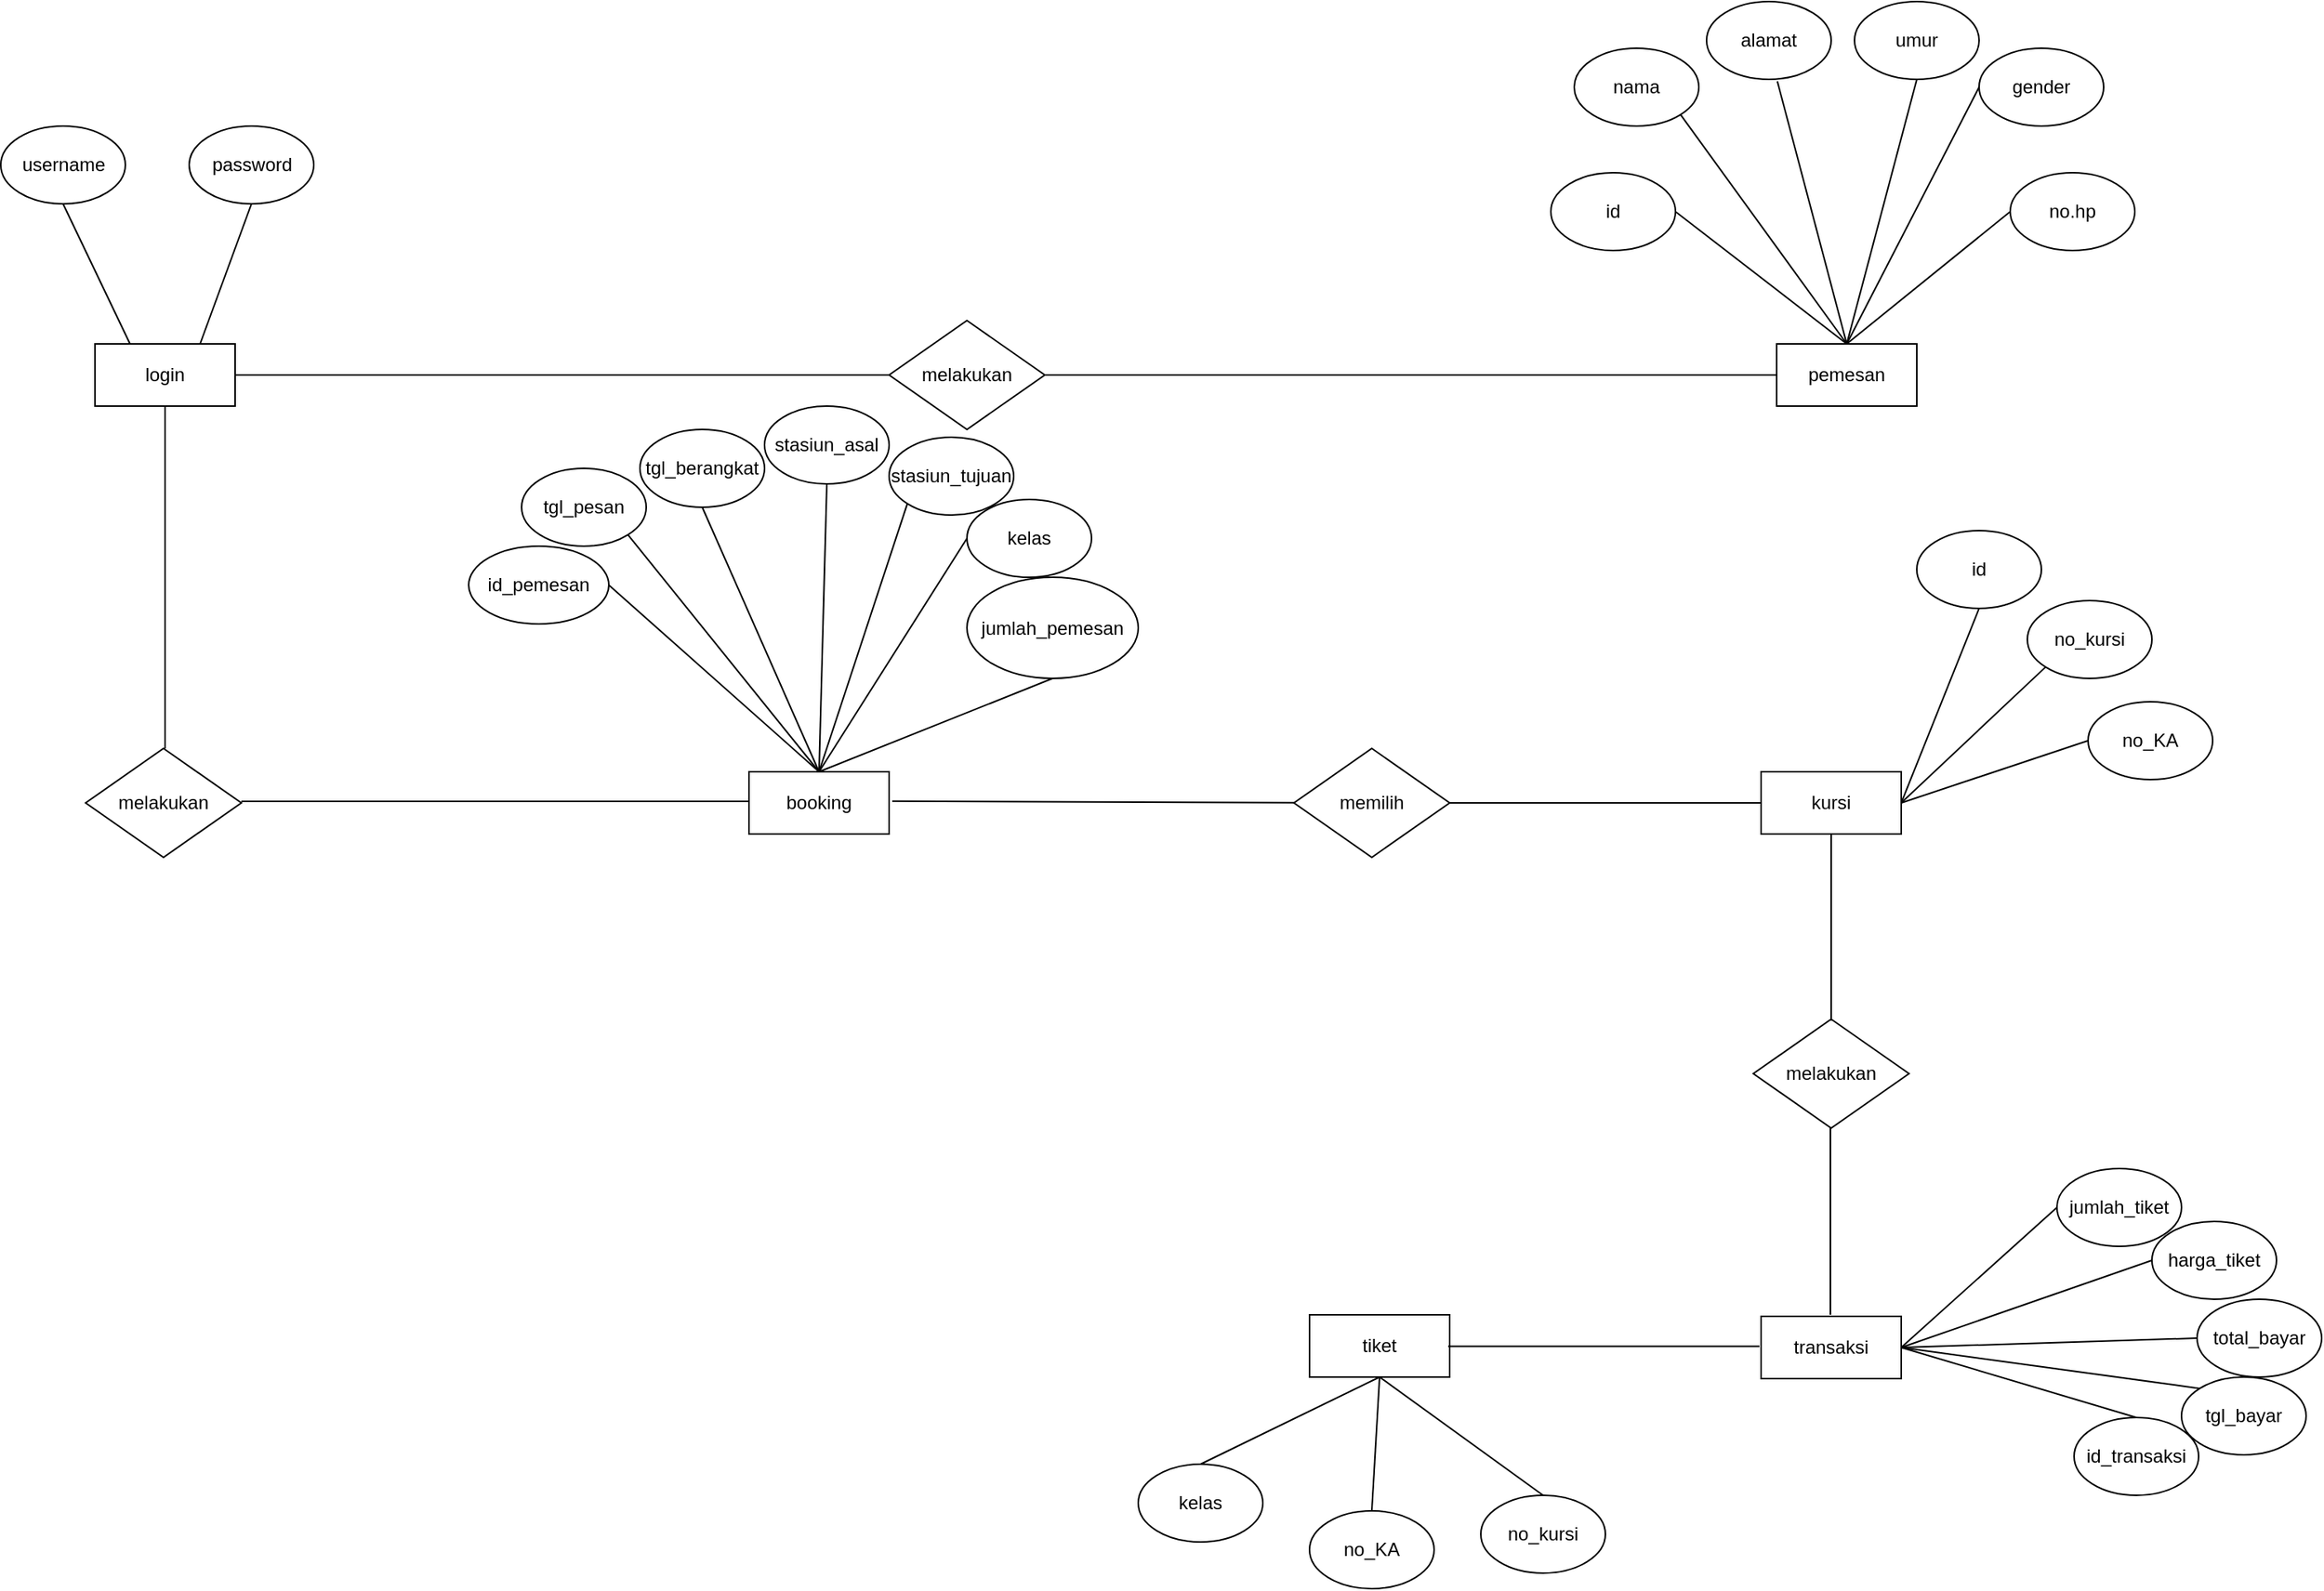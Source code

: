 <mxfile version="21.1.1" type="google">
  <diagram name="Halaman-1" id="1I9DzPs63mqibU9kQuDd">
    <mxGraphModel grid="1" page="1" gridSize="10" guides="1" tooltips="1" connect="1" arrows="1" fold="1" pageScale="1" pageWidth="827" pageHeight="1169" math="0" shadow="0">
      <root>
        <mxCell id="0" />
        <mxCell id="1" parent="0" />
        <mxCell id="Tr5FKcYtNz_7iJAA4sIO-1" value="login" style="rounded=0;whiteSpace=wrap;html=1;" vertex="1" parent="1">
          <mxGeometry x="100" y="220" width="90" height="40" as="geometry" />
        </mxCell>
        <mxCell id="Tr5FKcYtNz_7iJAA4sIO-2" value="tiket" style="rounded=0;whiteSpace=wrap;html=1;" vertex="1" parent="1">
          <mxGeometry x="880" y="844" width="90" height="40" as="geometry" />
        </mxCell>
        <mxCell id="Tr5FKcYtNz_7iJAA4sIO-3" value="booking" style="rounded=0;whiteSpace=wrap;html=1;" vertex="1" parent="1">
          <mxGeometry x="520" y="495" width="90" height="40" as="geometry" />
        </mxCell>
        <mxCell id="Tr5FKcYtNz_7iJAA4sIO-4" value="pemesan" style="rounded=0;whiteSpace=wrap;html=1;" vertex="1" parent="1">
          <mxGeometry x="1180" y="220" width="90" height="40" as="geometry" />
        </mxCell>
        <mxCell id="Tr5FKcYtNz_7iJAA4sIO-5" value="username" style="ellipse;whiteSpace=wrap;html=1;" vertex="1" parent="1">
          <mxGeometry x="39.5" y="80" width="80" height="50" as="geometry" />
        </mxCell>
        <mxCell id="Tr5FKcYtNz_7iJAA4sIO-6" value="password" style="ellipse;whiteSpace=wrap;html=1;" vertex="1" parent="1">
          <mxGeometry x="160.5" y="80" width="80" height="50" as="geometry" />
        </mxCell>
        <mxCell id="Tr5FKcYtNz_7iJAA4sIO-7" value="" style="endArrow=none;html=1;rounded=0;exitX=0.75;exitY=0;exitDx=0;exitDy=0;entryX=0.5;entryY=1;entryDx=0;entryDy=0;" edge="1" parent="1" source="Tr5FKcYtNz_7iJAA4sIO-1" target="Tr5FKcYtNz_7iJAA4sIO-6">
          <mxGeometry width="50" height="50" relative="1" as="geometry">
            <mxPoint x="150.5" y="181" as="sourcePoint" />
            <mxPoint x="195.5" y="131" as="targetPoint" />
          </mxGeometry>
        </mxCell>
        <mxCell id="Tr5FKcYtNz_7iJAA4sIO-8" value="" style="endArrow=none;html=1;rounded=0;entryX=0.25;entryY=0;entryDx=0;entryDy=0;exitX=0.5;exitY=1;exitDx=0;exitDy=0;" edge="1" parent="1" source="Tr5FKcYtNz_7iJAA4sIO-5" target="Tr5FKcYtNz_7iJAA4sIO-1">
          <mxGeometry width="50" height="50" relative="1" as="geometry">
            <mxPoint x="75.5" y="130" as="sourcePoint" />
            <mxPoint x="210.5" y="141" as="targetPoint" />
          </mxGeometry>
        </mxCell>
        <mxCell id="Tr5FKcYtNz_7iJAA4sIO-9" value="melakukan" style="rhombus;whiteSpace=wrap;html=1;" vertex="1" parent="1">
          <mxGeometry x="610" y="205" width="100" height="70" as="geometry" />
        </mxCell>
        <mxCell id="Tr5FKcYtNz_7iJAA4sIO-11" value="alamat" style="ellipse;whiteSpace=wrap;html=1;" vertex="1" parent="1">
          <mxGeometry x="1135" width="80" height="50" as="geometry" />
        </mxCell>
        <mxCell id="Tr5FKcYtNz_7iJAA4sIO-12" value="umur" style="ellipse;whiteSpace=wrap;html=1;" vertex="1" parent="1">
          <mxGeometry x="1230" width="80" height="50" as="geometry" />
        </mxCell>
        <mxCell id="Tr5FKcYtNz_7iJAA4sIO-13" value="no.hp" style="ellipse;whiteSpace=wrap;html=1;" vertex="1" parent="1">
          <mxGeometry x="1330" y="110" width="80" height="50" as="geometry" />
        </mxCell>
        <mxCell id="Tr5FKcYtNz_7iJAA4sIO-14" value="gender" style="ellipse;whiteSpace=wrap;html=1;" vertex="1" parent="1">
          <mxGeometry x="1310" y="30" width="80" height="50" as="geometry" />
        </mxCell>
        <mxCell id="Tr5FKcYtNz_7iJAA4sIO-16" value="nama" style="ellipse;whiteSpace=wrap;html=1;" vertex="1" parent="1">
          <mxGeometry x="1050" y="30" width="80" height="50" as="geometry" />
        </mxCell>
        <mxCell id="Tr5FKcYtNz_7iJAA4sIO-17" value="id" style="ellipse;whiteSpace=wrap;html=1;" vertex="1" parent="1">
          <mxGeometry x="1035" y="110" width="80" height="50" as="geometry" />
        </mxCell>
        <mxCell id="Tr5FKcYtNz_7iJAA4sIO-18" value="melakukan" style="rhombus;whiteSpace=wrap;html=1;" vertex="1" parent="1">
          <mxGeometry x="94" y="480" width="100" height="70" as="geometry" />
        </mxCell>
        <mxCell id="Tr5FKcYtNz_7iJAA4sIO-19" value="id_pemesan" style="ellipse;whiteSpace=wrap;html=1;" vertex="1" parent="1">
          <mxGeometry x="340" y="350" width="90" height="50" as="geometry" />
        </mxCell>
        <mxCell id="Tr5FKcYtNz_7iJAA4sIO-21" value="tgl_pesan" style="ellipse;whiteSpace=wrap;html=1;" vertex="1" parent="1">
          <mxGeometry x="374" y="300" width="80" height="50" as="geometry" />
        </mxCell>
        <mxCell id="Tr5FKcYtNz_7iJAA4sIO-22" value="tgl_berangkat" style="ellipse;whiteSpace=wrap;html=1;" vertex="1" parent="1">
          <mxGeometry x="450" y="275" width="80" height="50" as="geometry" />
        </mxCell>
        <mxCell id="Tr5FKcYtNz_7iJAA4sIO-24" value="jumlah_pemesan" style="ellipse;whiteSpace=wrap;html=1;" vertex="1" parent="1">
          <mxGeometry x="660" y="370" width="110" height="65" as="geometry" />
        </mxCell>
        <mxCell id="Tr5FKcYtNz_7iJAA4sIO-26" value="transaksi" style="rounded=0;whiteSpace=wrap;html=1;" vertex="1" parent="1">
          <mxGeometry x="1170" y="845" width="90" height="40" as="geometry" />
        </mxCell>
        <mxCell id="Tr5FKcYtNz_7iJAA4sIO-28" value="harga_tiket" style="ellipse;whiteSpace=wrap;html=1;" vertex="1" parent="1">
          <mxGeometry x="1421" y="784" width="80" height="50" as="geometry" />
        </mxCell>
        <mxCell id="Tr5FKcYtNz_7iJAA4sIO-29" value="total_bayar" style="ellipse;whiteSpace=wrap;html=1;" vertex="1" parent="1">
          <mxGeometry x="1450" y="834" width="80" height="50" as="geometry" />
        </mxCell>
        <mxCell id="Tr5FKcYtNz_7iJAA4sIO-30" value="jumlah_tiket" style="ellipse;whiteSpace=wrap;html=1;" vertex="1" parent="1">
          <mxGeometry x="1360" y="750" width="80" height="50" as="geometry" />
        </mxCell>
        <mxCell id="Tr5FKcYtNz_7iJAA4sIO-31" value="tgl_bayar" style="ellipse;whiteSpace=wrap;html=1;" vertex="1" parent="1">
          <mxGeometry x="1440" y="884" width="80" height="50" as="geometry" />
        </mxCell>
        <mxCell id="Tr5FKcYtNz_7iJAA4sIO-32" value="id_transaksi" style="ellipse;whiteSpace=wrap;html=1;" vertex="1" parent="1">
          <mxGeometry x="1371" y="910" width="80" height="50" as="geometry" />
        </mxCell>
        <mxCell id="Tr5FKcYtNz_7iJAA4sIO-33" value="no_kursi" style="ellipse;whiteSpace=wrap;html=1;" vertex="1" parent="1">
          <mxGeometry x="990" y="960" width="80" height="50" as="geometry" />
        </mxCell>
        <mxCell id="d6R3FZylzmrkCEk-DZNR-2" value="stasiun_asal" style="ellipse;whiteSpace=wrap;html=1;" vertex="1" parent="1">
          <mxGeometry x="530" y="260" width="80" height="50" as="geometry" />
        </mxCell>
        <mxCell id="d6R3FZylzmrkCEk-DZNR-3" value="stasiun_tujuan" style="ellipse;whiteSpace=wrap;html=1;" vertex="1" parent="1">
          <mxGeometry x="610" y="280" width="80" height="50" as="geometry" />
        </mxCell>
        <mxCell id="d6R3FZylzmrkCEk-DZNR-4" value="kursi" style="rounded=0;whiteSpace=wrap;html=1;" vertex="1" parent="1">
          <mxGeometry x="1170" y="495" width="90" height="40" as="geometry" />
        </mxCell>
        <mxCell id="d6R3FZylzmrkCEk-DZNR-5" value="no_kursi" style="ellipse;whiteSpace=wrap;html=1;" vertex="1" parent="1">
          <mxGeometry x="1341" y="385" width="80" height="50" as="geometry" />
        </mxCell>
        <mxCell id="d6R3FZylzmrkCEk-DZNR-6" value="no_KA" style="ellipse;whiteSpace=wrap;html=1;" vertex="1" parent="1">
          <mxGeometry x="1380" y="450" width="80" height="50" as="geometry" />
        </mxCell>
        <mxCell id="d6R3FZylzmrkCEk-DZNR-7" value="id" style="ellipse;whiteSpace=wrap;html=1;" vertex="1" parent="1">
          <mxGeometry x="1270" y="340" width="80" height="50" as="geometry" />
        </mxCell>
        <mxCell id="d6R3FZylzmrkCEk-DZNR-8" value="melakukan" style="rhombus;whiteSpace=wrap;html=1;" vertex="1" parent="1">
          <mxGeometry x="1165" y="654" width="100" height="70" as="geometry" />
        </mxCell>
        <mxCell id="d6R3FZylzmrkCEk-DZNR-9" value="kelas" style="ellipse;whiteSpace=wrap;html=1;" vertex="1" parent="1">
          <mxGeometry x="660" y="320" width="80" height="50" as="geometry" />
        </mxCell>
        <mxCell id="d6R3FZylzmrkCEk-DZNR-11" value="kelas" style="ellipse;whiteSpace=wrap;html=1;" vertex="1" parent="1">
          <mxGeometry x="770" y="940" width="80" height="50" as="geometry" />
        </mxCell>
        <mxCell id="d6R3FZylzmrkCEk-DZNR-12" value="no_KA" style="ellipse;whiteSpace=wrap;html=1;" vertex="1" parent="1">
          <mxGeometry x="880" y="970" width="80" height="50" as="geometry" />
        </mxCell>
        <mxCell id="d6R3FZylzmrkCEk-DZNR-13" value="" style="endArrow=none;html=1;rounded=0;entryX=0;entryY=0.5;entryDx=0;entryDy=0;exitX=0.5;exitY=0;exitDx=0;exitDy=0;" edge="1" parent="1" source="Tr5FKcYtNz_7iJAA4sIO-4" target="Tr5FKcYtNz_7iJAA4sIO-13">
          <mxGeometry width="50" height="50" relative="1" as="geometry">
            <mxPoint x="950" y="280" as="sourcePoint" />
            <mxPoint x="1250" y="120" as="targetPoint" />
          </mxGeometry>
        </mxCell>
        <mxCell id="d6R3FZylzmrkCEk-DZNR-14" value="" style="endArrow=none;html=1;rounded=0;entryX=0;entryY=0.5;entryDx=0;entryDy=0;exitX=0.5;exitY=0;exitDx=0;exitDy=0;" edge="1" parent="1" source="Tr5FKcYtNz_7iJAA4sIO-4" target="Tr5FKcYtNz_7iJAA4sIO-14">
          <mxGeometry width="50" height="50" relative="1" as="geometry">
            <mxPoint x="1220" y="210" as="sourcePoint" />
            <mxPoint x="1340" y="145" as="targetPoint" />
          </mxGeometry>
        </mxCell>
        <mxCell id="d6R3FZylzmrkCEk-DZNR-15" value="" style="endArrow=none;html=1;rounded=0;entryX=0.5;entryY=1;entryDx=0;entryDy=0;exitX=0.5;exitY=0;exitDx=0;exitDy=0;" edge="1" parent="1" source="Tr5FKcYtNz_7iJAA4sIO-4" target="Tr5FKcYtNz_7iJAA4sIO-12">
          <mxGeometry width="50" height="50" relative="1" as="geometry">
            <mxPoint x="1225" y="220" as="sourcePoint" />
            <mxPoint x="1320" y="65" as="targetPoint" />
          </mxGeometry>
        </mxCell>
        <mxCell id="d6R3FZylzmrkCEk-DZNR-16" value="" style="endArrow=none;html=1;rounded=0;entryX=0.568;entryY=1.025;entryDx=0;entryDy=0;exitX=0.5;exitY=0;exitDx=0;exitDy=0;entryPerimeter=0;" edge="1" parent="1" source="Tr5FKcYtNz_7iJAA4sIO-4" target="Tr5FKcYtNz_7iJAA4sIO-11">
          <mxGeometry width="50" height="50" relative="1" as="geometry">
            <mxPoint x="1225" y="220" as="sourcePoint" />
            <mxPoint x="1280" y="60" as="targetPoint" />
          </mxGeometry>
        </mxCell>
        <mxCell id="d6R3FZylzmrkCEk-DZNR-17" value="" style="endArrow=none;html=1;rounded=0;entryX=1;entryY=1;entryDx=0;entryDy=0;exitX=0.5;exitY=0;exitDx=0;exitDy=0;" edge="1" parent="1" source="Tr5FKcYtNz_7iJAA4sIO-4" target="Tr5FKcYtNz_7iJAA4sIO-16">
          <mxGeometry width="50" height="50" relative="1" as="geometry">
            <mxPoint x="1225" y="220" as="sourcePoint" />
            <mxPoint x="1190" y="61" as="targetPoint" />
          </mxGeometry>
        </mxCell>
        <mxCell id="d6R3FZylzmrkCEk-DZNR-18" value="" style="endArrow=none;html=1;rounded=0;entryX=1;entryY=0.5;entryDx=0;entryDy=0;exitX=0.5;exitY=0;exitDx=0;exitDy=0;" edge="1" parent="1" source="Tr5FKcYtNz_7iJAA4sIO-4" target="Tr5FKcYtNz_7iJAA4sIO-17">
          <mxGeometry width="50" height="50" relative="1" as="geometry">
            <mxPoint x="1235" y="230" as="sourcePoint" />
            <mxPoint x="1200" y="71" as="targetPoint" />
          </mxGeometry>
        </mxCell>
        <mxCell id="d6R3FZylzmrkCEk-DZNR-19" value="" style="endArrow=none;html=1;rounded=0;entryX=0;entryY=0.5;entryDx=0;entryDy=0;exitX=1;exitY=0.5;exitDx=0;exitDy=0;" edge="1" parent="1" source="Tr5FKcYtNz_7iJAA4sIO-9" target="Tr5FKcYtNz_7iJAA4sIO-4">
          <mxGeometry width="50" height="50" relative="1" as="geometry">
            <mxPoint x="700" y="480" as="sourcePoint" />
            <mxPoint x="750" y="430" as="targetPoint" />
          </mxGeometry>
        </mxCell>
        <mxCell id="d6R3FZylzmrkCEk-DZNR-21" value="" style="endArrow=none;html=1;rounded=0;entryX=0;entryY=0.5;entryDx=0;entryDy=0;exitX=1;exitY=0.5;exitDx=0;exitDy=0;" edge="1" parent="1" source="Tr5FKcYtNz_7iJAA4sIO-1" target="Tr5FKcYtNz_7iJAA4sIO-9">
          <mxGeometry width="50" height="50" relative="1" as="geometry">
            <mxPoint x="240" y="239" as="sourcePoint" />
            <mxPoint x="600" y="239" as="targetPoint" />
          </mxGeometry>
        </mxCell>
        <mxCell id="d6R3FZylzmrkCEk-DZNR-23" value="" style="endArrow=none;html=1;rounded=0;entryX=0.5;entryY=1;entryDx=0;entryDy=0;" edge="1" parent="1" target="Tr5FKcYtNz_7iJAA4sIO-1">
          <mxGeometry width="50" height="50" relative="1" as="geometry">
            <mxPoint x="145" y="480" as="sourcePoint" />
            <mxPoint x="750" y="570" as="targetPoint" />
          </mxGeometry>
        </mxCell>
        <mxCell id="d6R3FZylzmrkCEk-DZNR-24" value="" style="endArrow=none;html=1;rounded=0;exitX=1;exitY=0.5;exitDx=0;exitDy=0;" edge="1" parent="1">
          <mxGeometry width="50" height="50" relative="1" as="geometry">
            <mxPoint x="194" y="514" as="sourcePoint" />
            <mxPoint x="520" y="514" as="targetPoint" />
          </mxGeometry>
        </mxCell>
        <mxCell id="d6R3FZylzmrkCEk-DZNR-25" value="" style="endArrow=none;html=1;rounded=0;exitX=0.5;exitY=0;exitDx=0;exitDy=0;entryX=0.5;entryY=1;entryDx=0;entryDy=0;" edge="1" parent="1" source="Tr5FKcYtNz_7iJAA4sIO-3" target="Tr5FKcYtNz_7iJAA4sIO-24">
          <mxGeometry width="50" height="50" relative="1" as="geometry">
            <mxPoint x="178" y="230" as="sourcePoint" />
            <mxPoint x="700" y="440" as="targetPoint" />
          </mxGeometry>
        </mxCell>
        <mxCell id="d6R3FZylzmrkCEk-DZNR-26" value="" style="endArrow=none;html=1;rounded=0;exitX=0.5;exitY=0;exitDx=0;exitDy=0;entryX=0;entryY=0.5;entryDx=0;entryDy=0;" edge="1" parent="1" source="Tr5FKcYtNz_7iJAA4sIO-3" target="d6R3FZylzmrkCEk-DZNR-9">
          <mxGeometry width="50" height="50" relative="1" as="geometry">
            <mxPoint x="575" y="505" as="sourcePoint" />
            <mxPoint x="725" y="445" as="targetPoint" />
          </mxGeometry>
        </mxCell>
        <mxCell id="d6R3FZylzmrkCEk-DZNR-27" value="" style="endArrow=none;html=1;rounded=0;exitX=0.5;exitY=0;exitDx=0;exitDy=0;entryX=0;entryY=1;entryDx=0;entryDy=0;" edge="1" parent="1" source="Tr5FKcYtNz_7iJAA4sIO-3" target="d6R3FZylzmrkCEk-DZNR-3">
          <mxGeometry width="50" height="50" relative="1" as="geometry">
            <mxPoint x="575" y="505" as="sourcePoint" />
            <mxPoint x="670" y="355" as="targetPoint" />
          </mxGeometry>
        </mxCell>
        <mxCell id="d6R3FZylzmrkCEk-DZNR-28" value="" style="endArrow=none;html=1;rounded=0;exitX=0.5;exitY=0;exitDx=0;exitDy=0;entryX=0.5;entryY=1;entryDx=0;entryDy=0;" edge="1" parent="1" source="Tr5FKcYtNz_7iJAA4sIO-3" target="d6R3FZylzmrkCEk-DZNR-2">
          <mxGeometry width="50" height="50" relative="1" as="geometry">
            <mxPoint x="575" y="505" as="sourcePoint" />
            <mxPoint x="632" y="333" as="targetPoint" />
          </mxGeometry>
        </mxCell>
        <mxCell id="d6R3FZylzmrkCEk-DZNR-29" value="" style="endArrow=none;html=1;rounded=0;exitX=0.5;exitY=0;exitDx=0;exitDy=0;entryX=0.5;entryY=1;entryDx=0;entryDy=0;" edge="1" parent="1" source="Tr5FKcYtNz_7iJAA4sIO-3" target="Tr5FKcYtNz_7iJAA4sIO-22">
          <mxGeometry width="50" height="50" relative="1" as="geometry">
            <mxPoint x="575" y="505" as="sourcePoint" />
            <mxPoint x="580" y="320" as="targetPoint" />
          </mxGeometry>
        </mxCell>
        <mxCell id="d6R3FZylzmrkCEk-DZNR-30" value="" style="endArrow=none;html=1;rounded=0;exitX=0.5;exitY=0;exitDx=0;exitDy=0;entryX=1;entryY=1;entryDx=0;entryDy=0;" edge="1" parent="1" source="Tr5FKcYtNz_7iJAA4sIO-3" target="Tr5FKcYtNz_7iJAA4sIO-21">
          <mxGeometry width="50" height="50" relative="1" as="geometry">
            <mxPoint x="575" y="505" as="sourcePoint" />
            <mxPoint x="460" y="340" as="targetPoint" />
          </mxGeometry>
        </mxCell>
        <mxCell id="d6R3FZylzmrkCEk-DZNR-31" value="" style="endArrow=none;html=1;rounded=0;entryX=1;entryY=0.5;entryDx=0;entryDy=0;exitX=0.5;exitY=0;exitDx=0;exitDy=0;" edge="1" parent="1" source="Tr5FKcYtNz_7iJAA4sIO-3" target="Tr5FKcYtNz_7iJAA4sIO-19">
          <mxGeometry width="50" height="50" relative="1" as="geometry">
            <mxPoint x="560" y="490" as="sourcePoint" />
            <mxPoint x="452" y="353" as="targetPoint" />
          </mxGeometry>
        </mxCell>
        <mxCell id="d6R3FZylzmrkCEk-DZNR-32" value="" style="endArrow=none;html=1;rounded=0;exitX=1;exitY=0.5;exitDx=0;exitDy=0;" edge="1" parent="1" source="Tr5FKcYtNz_7iJAA4sIO-25">
          <mxGeometry width="50" height="50" relative="1" as="geometry">
            <mxPoint x="612" y="513.89" as="sourcePoint" />
            <mxPoint x="938" y="513.89" as="targetPoint" />
          </mxGeometry>
        </mxCell>
        <mxCell id="d6R3FZylzmrkCEk-DZNR-34" value="" style="endArrow=none;html=1;rounded=0;exitX=1;exitY=0.5;exitDx=0;exitDy=0;entryX=0;entryY=0.5;entryDx=0;entryDy=0;" edge="1" parent="1" source="Tr5FKcYtNz_7iJAA4sIO-25" target="d6R3FZylzmrkCEk-DZNR-4">
          <mxGeometry width="50" height="50" relative="1" as="geometry">
            <mxPoint x="1035" y="514.41" as="sourcePoint" />
            <mxPoint x="1160" y="514" as="targetPoint" />
          </mxGeometry>
        </mxCell>
        <mxCell id="d6R3FZylzmrkCEk-DZNR-35" value="" style="endArrow=none;html=1;rounded=0;entryX=0.5;entryY=1;entryDx=0;entryDy=0;exitX=1;exitY=0.5;exitDx=0;exitDy=0;" edge="1" parent="1" source="d6R3FZylzmrkCEk-DZNR-4" target="d6R3FZylzmrkCEk-DZNR-7">
          <mxGeometry width="50" height="50" relative="1" as="geometry">
            <mxPoint x="1235" y="230" as="sourcePoint" />
            <mxPoint x="1340" y="145" as="targetPoint" />
          </mxGeometry>
        </mxCell>
        <mxCell id="d6R3FZylzmrkCEk-DZNR-36" value="" style="endArrow=none;html=1;rounded=0;entryX=0;entryY=1;entryDx=0;entryDy=0;exitX=1;exitY=0.5;exitDx=0;exitDy=0;" edge="1" parent="1" source="d6R3FZylzmrkCEk-DZNR-4" target="d6R3FZylzmrkCEk-DZNR-5">
          <mxGeometry width="50" height="50" relative="1" as="geometry">
            <mxPoint x="1260" y="525" as="sourcePoint" />
            <mxPoint x="1301" y="410" as="targetPoint" />
          </mxGeometry>
        </mxCell>
        <mxCell id="d6R3FZylzmrkCEk-DZNR-37" value="" style="endArrow=none;html=1;rounded=0;entryX=0;entryY=0.5;entryDx=0;entryDy=0;exitX=1;exitY=0.5;exitDx=0;exitDy=0;" edge="1" parent="1" source="d6R3FZylzmrkCEk-DZNR-4" target="d6R3FZylzmrkCEk-DZNR-6">
          <mxGeometry width="50" height="50" relative="1" as="geometry">
            <mxPoint x="1260" y="525" as="sourcePoint" />
            <mxPoint x="1380" y="425" as="targetPoint" />
          </mxGeometry>
        </mxCell>
        <mxCell id="d6R3FZylzmrkCEk-DZNR-38" value="" style="endArrow=none;html=1;rounded=0;exitX=1;exitY=0.5;exitDx=0;exitDy=0;" edge="1" parent="1" target="Tr5FKcYtNz_7iJAA4sIO-25">
          <mxGeometry width="50" height="50" relative="1" as="geometry">
            <mxPoint x="612" y="513.89" as="sourcePoint" />
            <mxPoint x="938" y="513.89" as="targetPoint" />
          </mxGeometry>
        </mxCell>
        <mxCell id="Tr5FKcYtNz_7iJAA4sIO-25" value="memilih" style="rhombus;whiteSpace=wrap;html=1;" vertex="1" parent="1">
          <mxGeometry x="870" y="480" width="100" height="70" as="geometry" />
        </mxCell>
        <mxCell id="d6R3FZylzmrkCEk-DZNR-39" value="" style="endArrow=none;html=1;rounded=0;" edge="1" parent="1">
          <mxGeometry width="50" height="50" relative="1" as="geometry">
            <mxPoint x="1215" y="655" as="sourcePoint" />
            <mxPoint x="1215" y="535" as="targetPoint" />
          </mxGeometry>
        </mxCell>
        <mxCell id="d6R3FZylzmrkCEk-DZNR-40" value="" style="endArrow=none;html=1;rounded=0;" edge="1" parent="1">
          <mxGeometry width="50" height="50" relative="1" as="geometry">
            <mxPoint x="1214.5" y="844" as="sourcePoint" />
            <mxPoint x="1214.5" y="724" as="targetPoint" />
          </mxGeometry>
        </mxCell>
        <mxCell id="d6R3FZylzmrkCEk-DZNR-41" value="" style="endArrow=none;html=1;rounded=0;exitX=1;exitY=0.5;exitDx=0;exitDy=0;entryX=0;entryY=0.5;entryDx=0;entryDy=0;" edge="1" parent="1" source="Tr5FKcYtNz_7iJAA4sIO-26" target="Tr5FKcYtNz_7iJAA4sIO-30">
          <mxGeometry width="50" height="50" relative="1" as="geometry">
            <mxPoint x="1270" y="525" as="sourcePoint" />
            <mxPoint x="1340" y="750" as="targetPoint" />
          </mxGeometry>
        </mxCell>
        <mxCell id="d6R3FZylzmrkCEk-DZNR-43" value="" style="endArrow=none;html=1;rounded=0;exitX=1;exitY=0.5;exitDx=0;exitDy=0;entryX=0;entryY=0.5;entryDx=0;entryDy=0;" edge="1" parent="1" source="Tr5FKcYtNz_7iJAA4sIO-26" target="Tr5FKcYtNz_7iJAA4sIO-28">
          <mxGeometry width="50" height="50" relative="1" as="geometry">
            <mxPoint x="1270" y="875" as="sourcePoint" />
            <mxPoint x="1370" y="785" as="targetPoint" />
          </mxGeometry>
        </mxCell>
        <mxCell id="d6R3FZylzmrkCEk-DZNR-44" value="" style="endArrow=none;html=1;rounded=0;exitX=1;exitY=0.5;exitDx=0;exitDy=0;entryX=0;entryY=0.5;entryDx=0;entryDy=0;" edge="1" parent="1" source="Tr5FKcYtNz_7iJAA4sIO-26" target="Tr5FKcYtNz_7iJAA4sIO-29">
          <mxGeometry width="50" height="50" relative="1" as="geometry">
            <mxPoint x="1270" y="875" as="sourcePoint" />
            <mxPoint x="1431" y="819" as="targetPoint" />
          </mxGeometry>
        </mxCell>
        <mxCell id="d6R3FZylzmrkCEk-DZNR-45" value="" style="endArrow=none;html=1;rounded=0;exitX=1;exitY=0.5;exitDx=0;exitDy=0;entryX=0;entryY=0;entryDx=0;entryDy=0;" edge="1" parent="1" source="Tr5FKcYtNz_7iJAA4sIO-26" target="Tr5FKcYtNz_7iJAA4sIO-31">
          <mxGeometry width="50" height="50" relative="1" as="geometry">
            <mxPoint x="1270" y="875" as="sourcePoint" />
            <mxPoint x="1460" y="869" as="targetPoint" />
          </mxGeometry>
        </mxCell>
        <mxCell id="d6R3FZylzmrkCEk-DZNR-46" value="" style="endArrow=none;html=1;rounded=0;entryX=0.5;entryY=0;entryDx=0;entryDy=0;" edge="1" parent="1" target="Tr5FKcYtNz_7iJAA4sIO-32">
          <mxGeometry width="50" height="50" relative="1" as="geometry">
            <mxPoint x="1260" y="865" as="sourcePoint" />
            <mxPoint x="1461" y="902" as="targetPoint" />
          </mxGeometry>
        </mxCell>
        <mxCell id="d6R3FZylzmrkCEk-DZNR-47" value="" style="endArrow=none;html=1;rounded=0;exitX=1;exitY=0.5;exitDx=0;exitDy=0;entryX=0;entryY=0.5;entryDx=0;entryDy=0;" edge="1" parent="1">
          <mxGeometry width="50" height="50" relative="1" as="geometry">
            <mxPoint x="969" y="864.23" as="sourcePoint" />
            <mxPoint x="1169" y="864.23" as="targetPoint" />
          </mxGeometry>
        </mxCell>
        <mxCell id="d6R3FZylzmrkCEk-DZNR-48" value="" style="endArrow=none;html=1;rounded=0;exitX=0.5;exitY=0;exitDx=0;exitDy=0;entryX=0.5;entryY=1;entryDx=0;entryDy=0;" edge="1" parent="1" source="d6R3FZylzmrkCEk-DZNR-11" target="Tr5FKcYtNz_7iJAA4sIO-2">
          <mxGeometry width="50" height="50" relative="1" as="geometry">
            <mxPoint x="1270" y="875" as="sourcePoint" />
            <mxPoint x="1370" y="785" as="targetPoint" />
          </mxGeometry>
        </mxCell>
        <mxCell id="d6R3FZylzmrkCEk-DZNR-49" value="" style="endArrow=none;html=1;rounded=0;exitX=0.5;exitY=0;exitDx=0;exitDy=0;entryX=0.5;entryY=1;entryDx=0;entryDy=0;" edge="1" parent="1" source="d6R3FZylzmrkCEk-DZNR-12" target="Tr5FKcYtNz_7iJAA4sIO-2">
          <mxGeometry width="50" height="50" relative="1" as="geometry">
            <mxPoint x="820" y="950" as="sourcePoint" />
            <mxPoint x="935" y="894" as="targetPoint" />
          </mxGeometry>
        </mxCell>
        <mxCell id="d6R3FZylzmrkCEk-DZNR-50" value="" style="endArrow=none;html=1;rounded=0;entryX=0.5;entryY=1;entryDx=0;entryDy=0;exitX=0.5;exitY=0;exitDx=0;exitDy=0;" edge="1" parent="1" source="Tr5FKcYtNz_7iJAA4sIO-33" target="Tr5FKcYtNz_7iJAA4sIO-2">
          <mxGeometry width="50" height="50" relative="1" as="geometry">
            <mxPoint x="930" y="980" as="sourcePoint" />
            <mxPoint x="935" y="894" as="targetPoint" />
          </mxGeometry>
        </mxCell>
      </root>
    </mxGraphModel>
  </diagram>
</mxfile>
